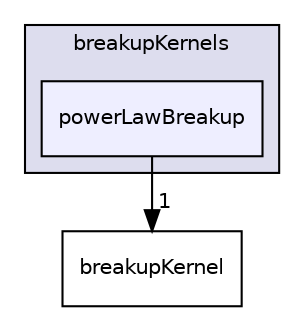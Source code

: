 digraph "powerLawBreakup" {
  bgcolor=transparent;
  compound=true
  node [ fontsize="10", fontname="Helvetica"];
  edge [ labelfontsize="10", labelfontname="Helvetica"];
  subgraph clusterdir_8db1431bcb360c6bb23f8119e5d3e19f {
    graph [ bgcolor="#ddddee", pencolor="black", label="breakupKernels" fontname="Helvetica", fontsize="10", URL="dir_8db1431bcb360c6bb23f8119e5d3e19f.html"]
  dir_6f8b621b944caae87bc94d849050c71d [shape=box, label="powerLawBreakup", style="filled", fillcolor="#eeeeff", pencolor="black", URL="dir_6f8b621b944caae87bc94d849050c71d.html"];
  }
  dir_716f5cbb281bc8c04cbc643b875570af [shape=box label="breakupKernel" URL="dir_716f5cbb281bc8c04cbc643b875570af.html"];
  dir_6f8b621b944caae87bc94d849050c71d->dir_716f5cbb281bc8c04cbc643b875570af [headlabel="1", labeldistance=1.5 headhref="dir_000317_000059.html"];
}
